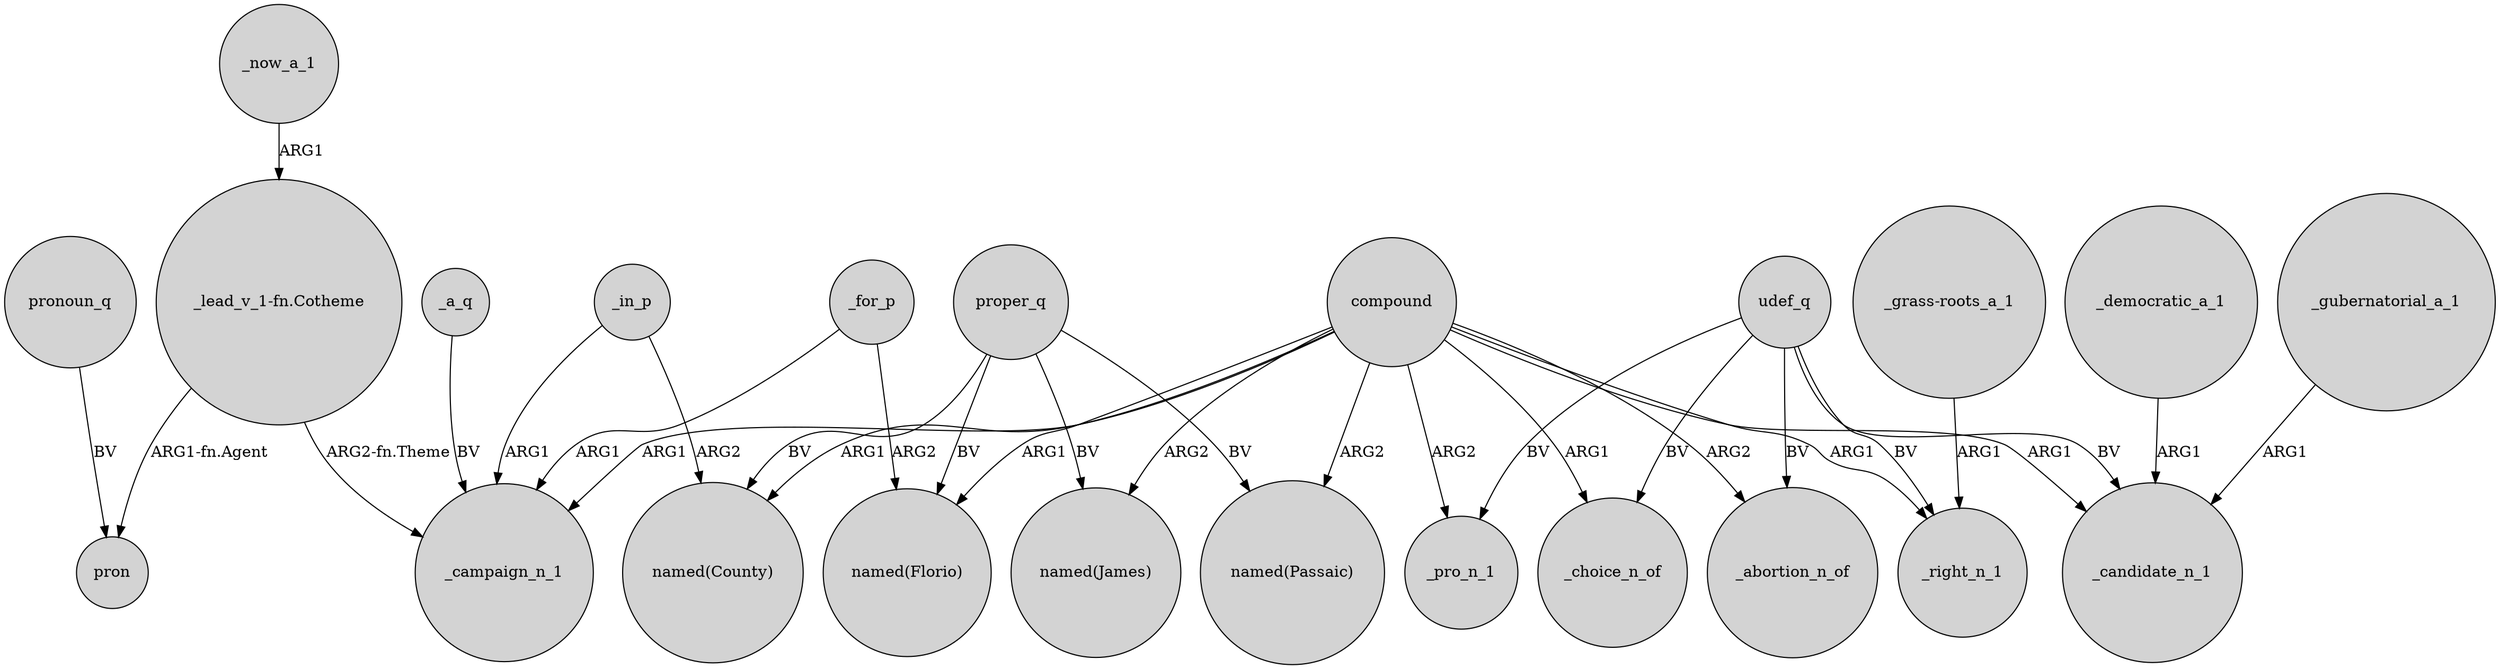 digraph {
	node [shape=circle style=filled]
	compound -> _campaign_n_1 [label=ARG1]
	compound -> "named(Florio)" [label=ARG1]
	_democratic_a_1 -> _candidate_n_1 [label=ARG1]
	proper_q -> "named(Passaic)" [label=BV]
	compound -> _pro_n_1 [label=ARG2]
	compound -> "named(James)" [label=ARG2]
	_in_p -> _campaign_n_1 [label=ARG1]
	"_lead_v_1-fn.Cotheme" -> pron [label="ARG1-fn.Agent"]
	_now_a_1 -> "_lead_v_1-fn.Cotheme" [label=ARG1]
	pronoun_q -> pron [label=BV]
	compound -> _choice_n_of [label=ARG1]
	udef_q -> _choice_n_of [label=BV]
	udef_q -> _right_n_1 [label=BV]
	compound -> _candidate_n_1 [label=ARG1]
	"_grass-roots_a_1" -> _right_n_1 [label=ARG1]
	udef_q -> _pro_n_1 [label=BV]
	_for_p -> _campaign_n_1 [label=ARG1]
	_in_p -> "named(County)" [label=ARG2]
	proper_q -> "named(James)" [label=BV]
	_gubernatorial_a_1 -> _candidate_n_1 [label=ARG1]
	udef_q -> _abortion_n_of [label=BV]
	"_lead_v_1-fn.Cotheme" -> _campaign_n_1 [label="ARG2-fn.Theme"]
	compound -> _right_n_1 [label=ARG1]
	proper_q -> "named(Florio)" [label=BV]
	compound -> "named(Passaic)" [label=ARG2]
	compound -> _abortion_n_of [label=ARG2]
	proper_q -> "named(County)" [label=BV]
	compound -> "named(County)" [label=ARG1]
	_a_q -> _campaign_n_1 [label=BV]
	udef_q -> _candidate_n_1 [label=BV]
	_for_p -> "named(Florio)" [label=ARG2]
}
